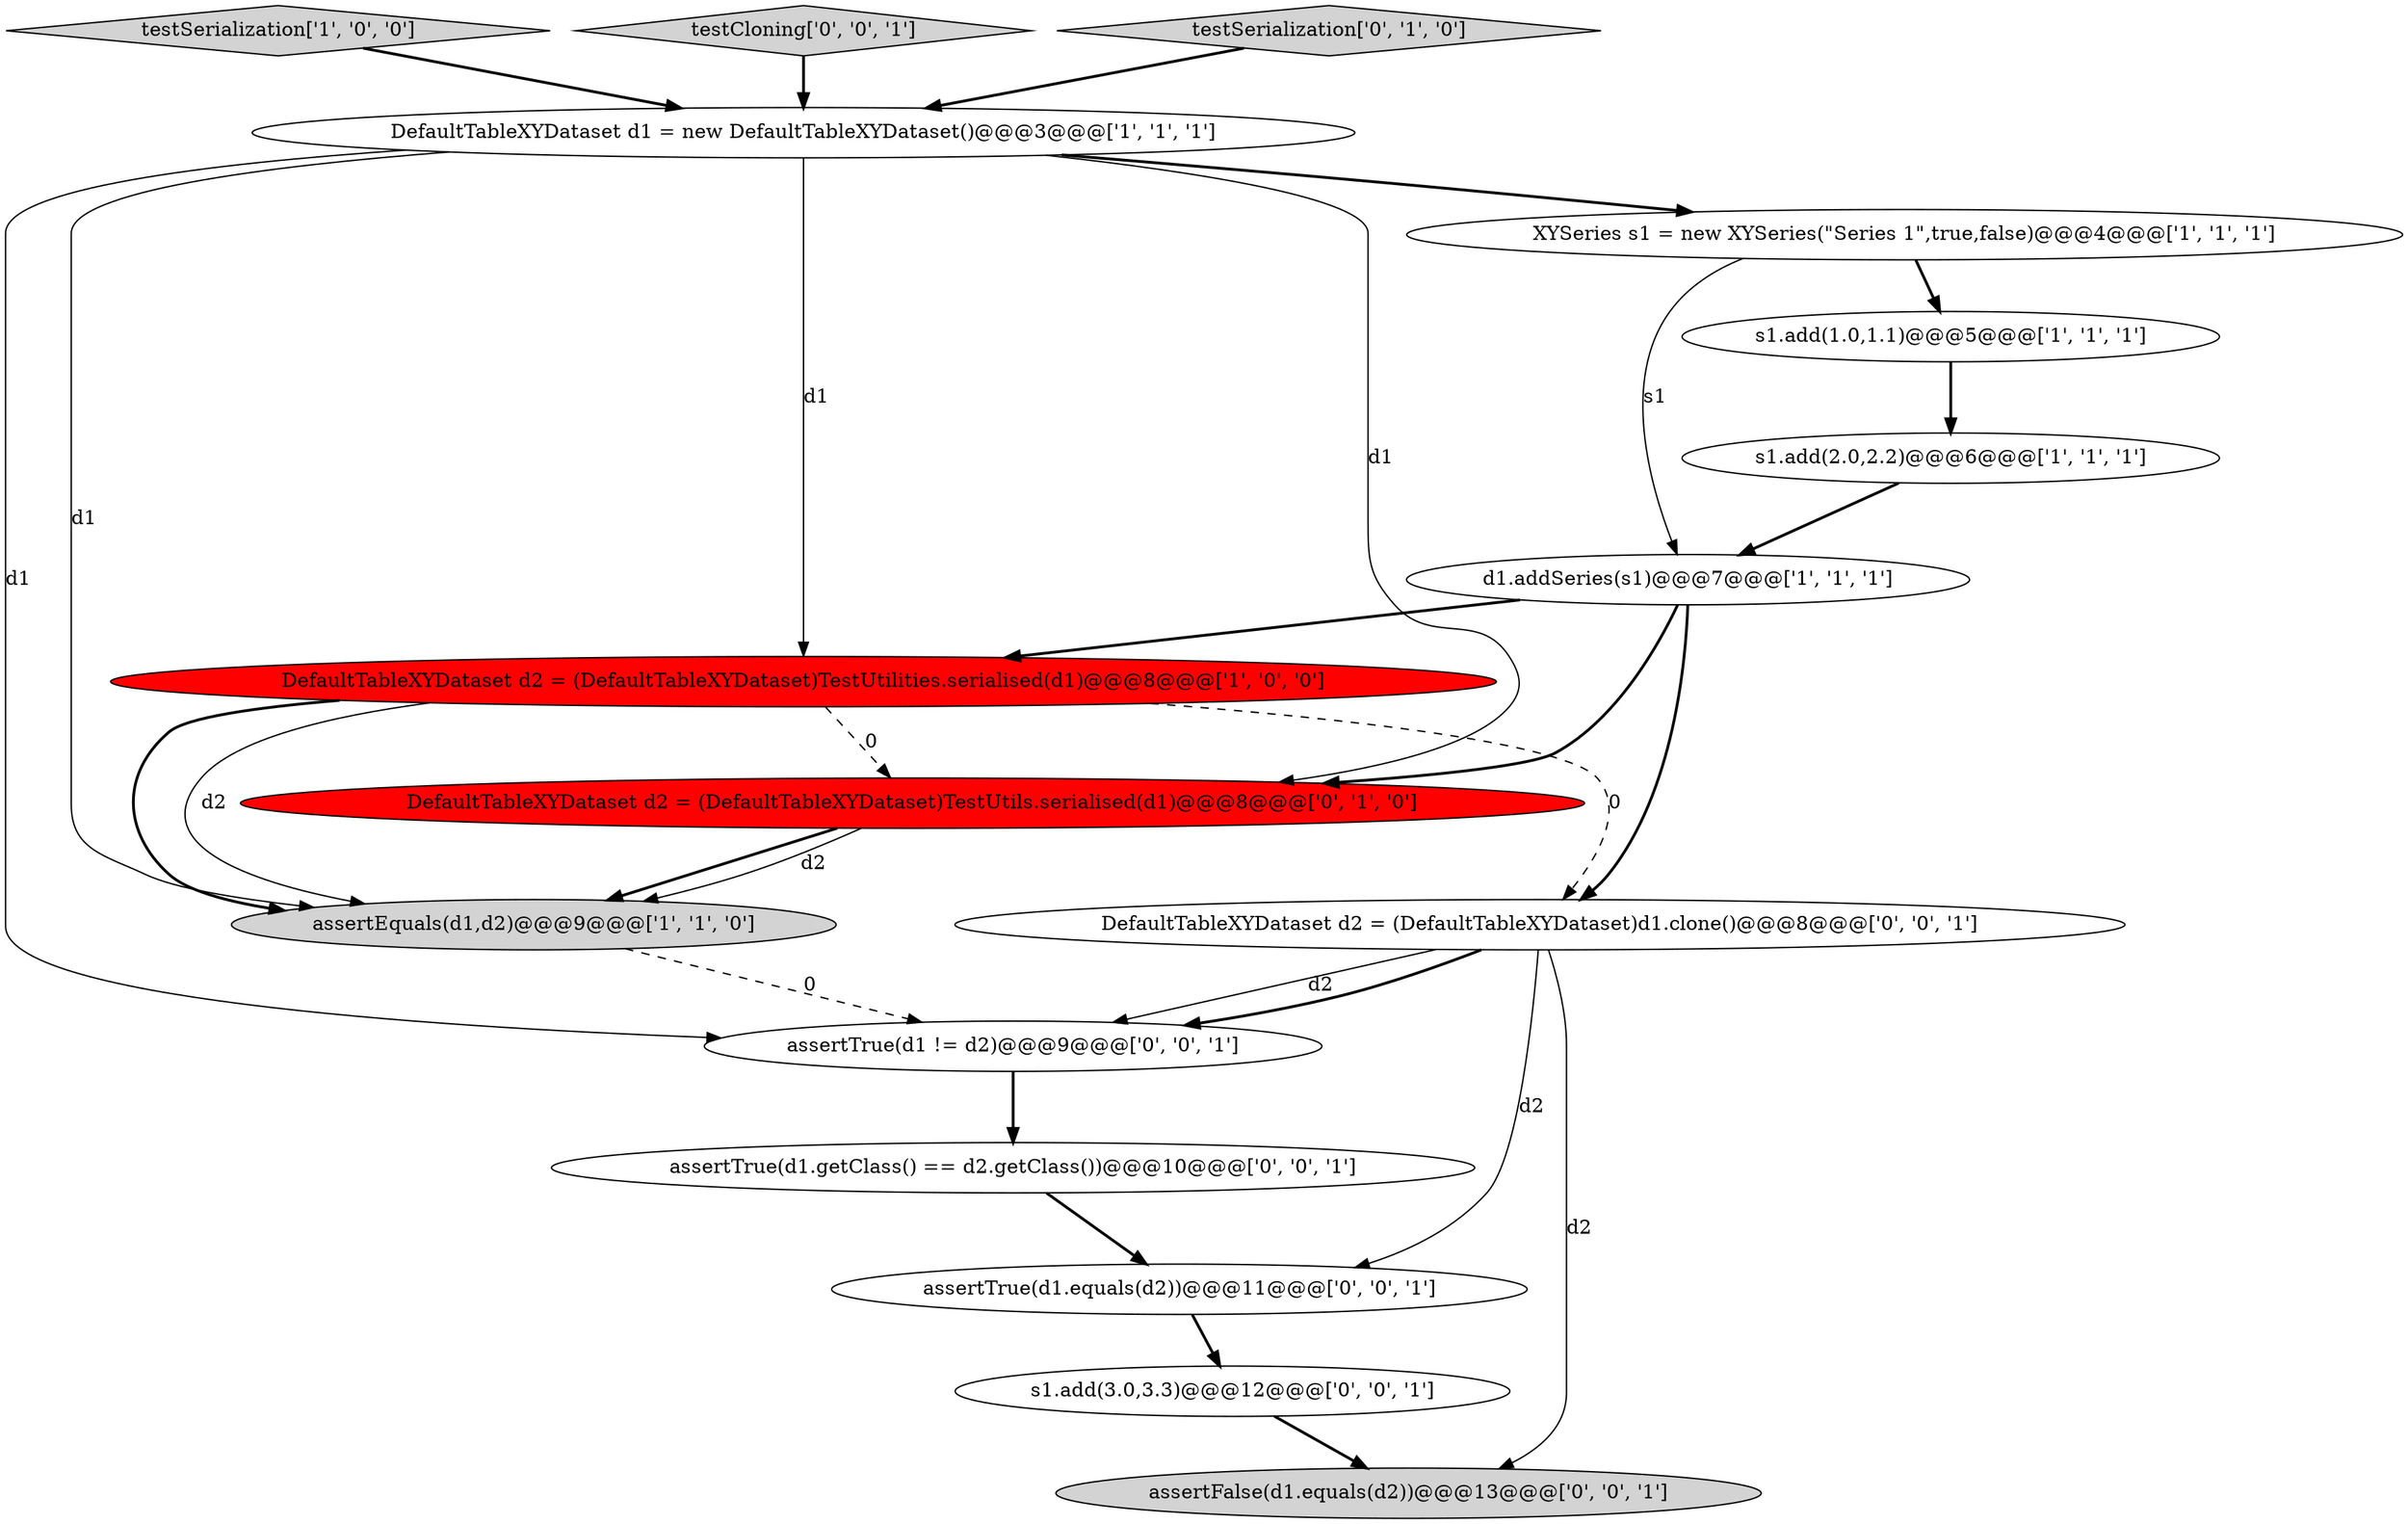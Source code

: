 digraph {
1 [style = filled, label = "DefaultTableXYDataset d1 = new DefaultTableXYDataset()@@@3@@@['1', '1', '1']", fillcolor = white, shape = ellipse image = "AAA0AAABBB1BBB"];
12 [style = filled, label = "assertTrue(d1 != d2)@@@9@@@['0', '0', '1']", fillcolor = white, shape = ellipse image = "AAA0AAABBB3BBB"];
7 [style = filled, label = "testSerialization['1', '0', '0']", fillcolor = lightgray, shape = diamond image = "AAA0AAABBB1BBB"];
6 [style = filled, label = "assertEquals(d1,d2)@@@9@@@['1', '1', '0']", fillcolor = lightgray, shape = ellipse image = "AAA0AAABBB1BBB"];
4 [style = filled, label = "DefaultTableXYDataset d2 = (DefaultTableXYDataset)TestUtilities.serialised(d1)@@@8@@@['1', '0', '0']", fillcolor = red, shape = ellipse image = "AAA1AAABBB1BBB"];
0 [style = filled, label = "s1.add(2.0,2.2)@@@6@@@['1', '1', '1']", fillcolor = white, shape = ellipse image = "AAA0AAABBB1BBB"];
8 [style = filled, label = "DefaultTableXYDataset d2 = (DefaultTableXYDataset)TestUtils.serialised(d1)@@@8@@@['0', '1', '0']", fillcolor = red, shape = ellipse image = "AAA1AAABBB2BBB"];
10 [style = filled, label = "testCloning['0', '0', '1']", fillcolor = lightgray, shape = diamond image = "AAA0AAABBB3BBB"];
3 [style = filled, label = "XYSeries s1 = new XYSeries(\"Series 1\",true,false)@@@4@@@['1', '1', '1']", fillcolor = white, shape = ellipse image = "AAA0AAABBB1BBB"];
2 [style = filled, label = "d1.addSeries(s1)@@@7@@@['1', '1', '1']", fillcolor = white, shape = ellipse image = "AAA0AAABBB1BBB"];
14 [style = filled, label = "DefaultTableXYDataset d2 = (DefaultTableXYDataset)d1.clone()@@@8@@@['0', '0', '1']", fillcolor = white, shape = ellipse image = "AAA0AAABBB3BBB"];
15 [style = filled, label = "assertTrue(d1.equals(d2))@@@11@@@['0', '0', '1']", fillcolor = white, shape = ellipse image = "AAA0AAABBB3BBB"];
5 [style = filled, label = "s1.add(1.0,1.1)@@@5@@@['1', '1', '1']", fillcolor = white, shape = ellipse image = "AAA0AAABBB1BBB"];
9 [style = filled, label = "testSerialization['0', '1', '0']", fillcolor = lightgray, shape = diamond image = "AAA0AAABBB2BBB"];
11 [style = filled, label = "assertTrue(d1.getClass() == d2.getClass())@@@10@@@['0', '0', '1']", fillcolor = white, shape = ellipse image = "AAA0AAABBB3BBB"];
13 [style = filled, label = "s1.add(3.0,3.3)@@@12@@@['0', '0', '1']", fillcolor = white, shape = ellipse image = "AAA0AAABBB3BBB"];
16 [style = filled, label = "assertFalse(d1.equals(d2))@@@13@@@['0', '0', '1']", fillcolor = lightgray, shape = ellipse image = "AAA0AAABBB3BBB"];
15->13 [style = bold, label=""];
7->1 [style = bold, label=""];
4->6 [style = bold, label=""];
0->2 [style = bold, label=""];
12->11 [style = bold, label=""];
1->3 [style = bold, label=""];
3->2 [style = solid, label="s1"];
8->6 [style = bold, label=""];
1->12 [style = solid, label="d1"];
2->4 [style = bold, label=""];
14->16 [style = solid, label="d2"];
13->16 [style = bold, label=""];
11->15 [style = bold, label=""];
6->12 [style = dashed, label="0"];
1->8 [style = solid, label="d1"];
14->12 [style = solid, label="d2"];
8->6 [style = solid, label="d2"];
3->5 [style = bold, label=""];
5->0 [style = bold, label=""];
1->4 [style = solid, label="d1"];
14->12 [style = bold, label=""];
2->14 [style = bold, label=""];
4->8 [style = dashed, label="0"];
4->6 [style = solid, label="d2"];
1->6 [style = solid, label="d1"];
4->14 [style = dashed, label="0"];
14->15 [style = solid, label="d2"];
9->1 [style = bold, label=""];
10->1 [style = bold, label=""];
2->8 [style = bold, label=""];
}
